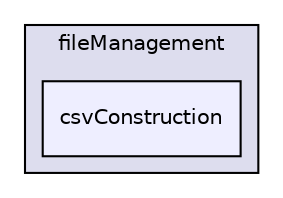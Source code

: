 digraph "RAPSim/src/sgs/controller/fileManagement/csvConstruction" {
  compound=true
  node [ fontsize="10", fontname="Helvetica"];
  edge [ labelfontsize="10", labelfontname="Helvetica"];
  subgraph clusterdir_127aa4ac8168d7e14a48395997148833 {
    graph [ bgcolor="#ddddee", pencolor="black", label="fileManagement" fontname="Helvetica", fontsize="10", URL="dir_127aa4ac8168d7e14a48395997148833.html"]
  dir_380013c129f2e56345bd801f5c869791 [shape=box, label="csvConstruction", style="filled", fillcolor="#eeeeff", pencolor="black", URL="dir_380013c129f2e56345bd801f5c869791.html"];
  }
}

